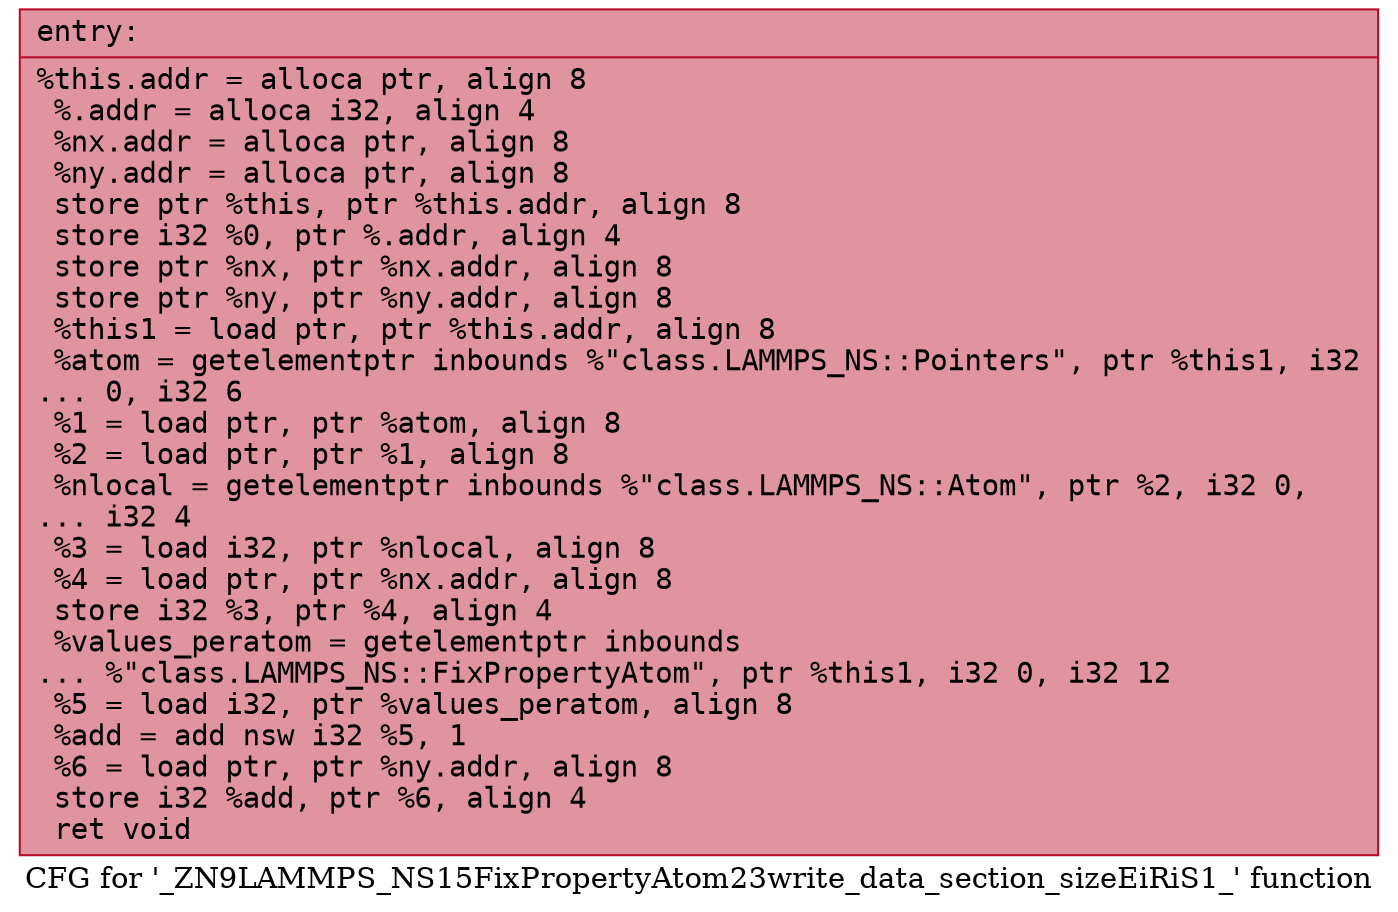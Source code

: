 digraph "CFG for '_ZN9LAMMPS_NS15FixPropertyAtom23write_data_section_sizeEiRiS1_' function" {
	label="CFG for '_ZN9LAMMPS_NS15FixPropertyAtom23write_data_section_sizeEiRiS1_' function";

	Node0x561c274cc710 [shape=record,color="#b70d28ff", style=filled, fillcolor="#b70d2870" fontname="Courier",label="{entry:\l|  %this.addr = alloca ptr, align 8\l  %.addr = alloca i32, align 4\l  %nx.addr = alloca ptr, align 8\l  %ny.addr = alloca ptr, align 8\l  store ptr %this, ptr %this.addr, align 8\l  store i32 %0, ptr %.addr, align 4\l  store ptr %nx, ptr %nx.addr, align 8\l  store ptr %ny, ptr %ny.addr, align 8\l  %this1 = load ptr, ptr %this.addr, align 8\l  %atom = getelementptr inbounds %\"class.LAMMPS_NS::Pointers\", ptr %this1, i32\l... 0, i32 6\l  %1 = load ptr, ptr %atom, align 8\l  %2 = load ptr, ptr %1, align 8\l  %nlocal = getelementptr inbounds %\"class.LAMMPS_NS::Atom\", ptr %2, i32 0,\l... i32 4\l  %3 = load i32, ptr %nlocal, align 8\l  %4 = load ptr, ptr %nx.addr, align 8\l  store i32 %3, ptr %4, align 4\l  %values_peratom = getelementptr inbounds\l... %\"class.LAMMPS_NS::FixPropertyAtom\", ptr %this1, i32 0, i32 12\l  %5 = load i32, ptr %values_peratom, align 8\l  %add = add nsw i32 %5, 1\l  %6 = load ptr, ptr %ny.addr, align 8\l  store i32 %add, ptr %6, align 4\l  ret void\l}"];
}
